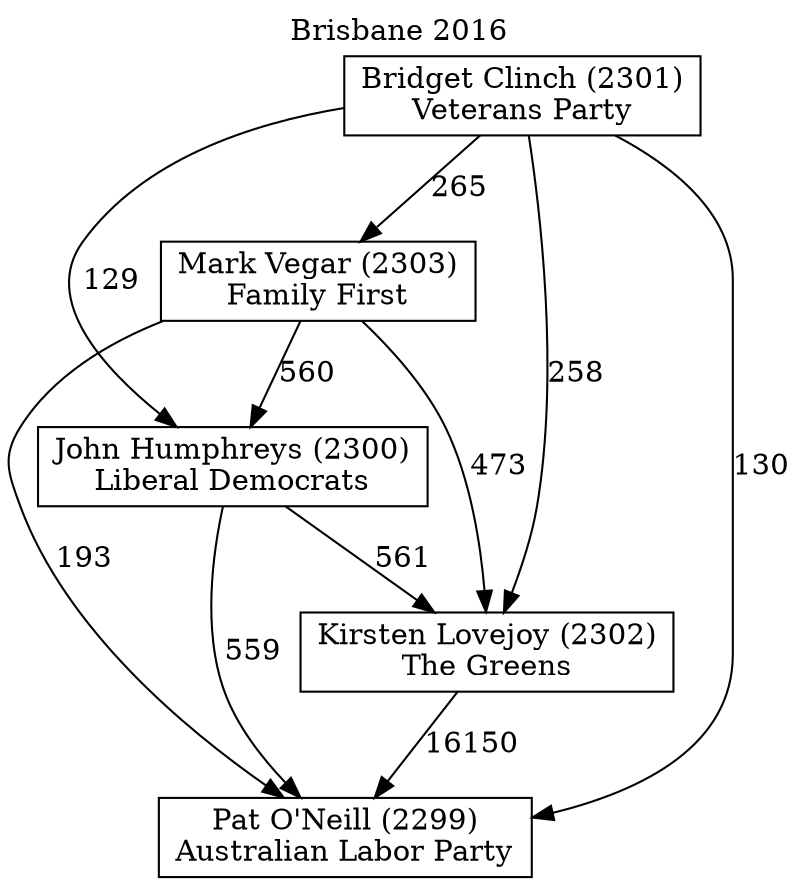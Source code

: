 // House preference flow
digraph "Pat O'Neill (2299)_Brisbane_2016" {
	graph [label="Brisbane 2016" labelloc=t mclimit=10]
	node [shape=box]
	"Pat O'Neill (2299)" [label="Pat O'Neill (2299)
Australian Labor Party"]
	"Kirsten Lovejoy (2302)" [label="Kirsten Lovejoy (2302)
The Greens"]
	"John Humphreys (2300)" [label="John Humphreys (2300)
Liberal Democrats"]
	"Mark Vegar (2303)" [label="Mark Vegar (2303)
Family First"]
	"Bridget Clinch (2301)" [label="Bridget Clinch (2301)
Veterans Party"]
	"Kirsten Lovejoy (2302)" -> "Pat O'Neill (2299)" [label=16150]
	"John Humphreys (2300)" -> "Kirsten Lovejoy (2302)" [label=561]
	"Mark Vegar (2303)" -> "John Humphreys (2300)" [label=560]
	"Bridget Clinch (2301)" -> "Mark Vegar (2303)" [label=265]
	"John Humphreys (2300)" -> "Pat O'Neill (2299)" [label=559]
	"Mark Vegar (2303)" -> "Pat O'Neill (2299)" [label=193]
	"Bridget Clinch (2301)" -> "Pat O'Neill (2299)" [label=130]
	"Bridget Clinch (2301)" -> "John Humphreys (2300)" [label=129]
	"Mark Vegar (2303)" -> "Kirsten Lovejoy (2302)" [label=473]
	"Bridget Clinch (2301)" -> "Kirsten Lovejoy (2302)" [label=258]
}
